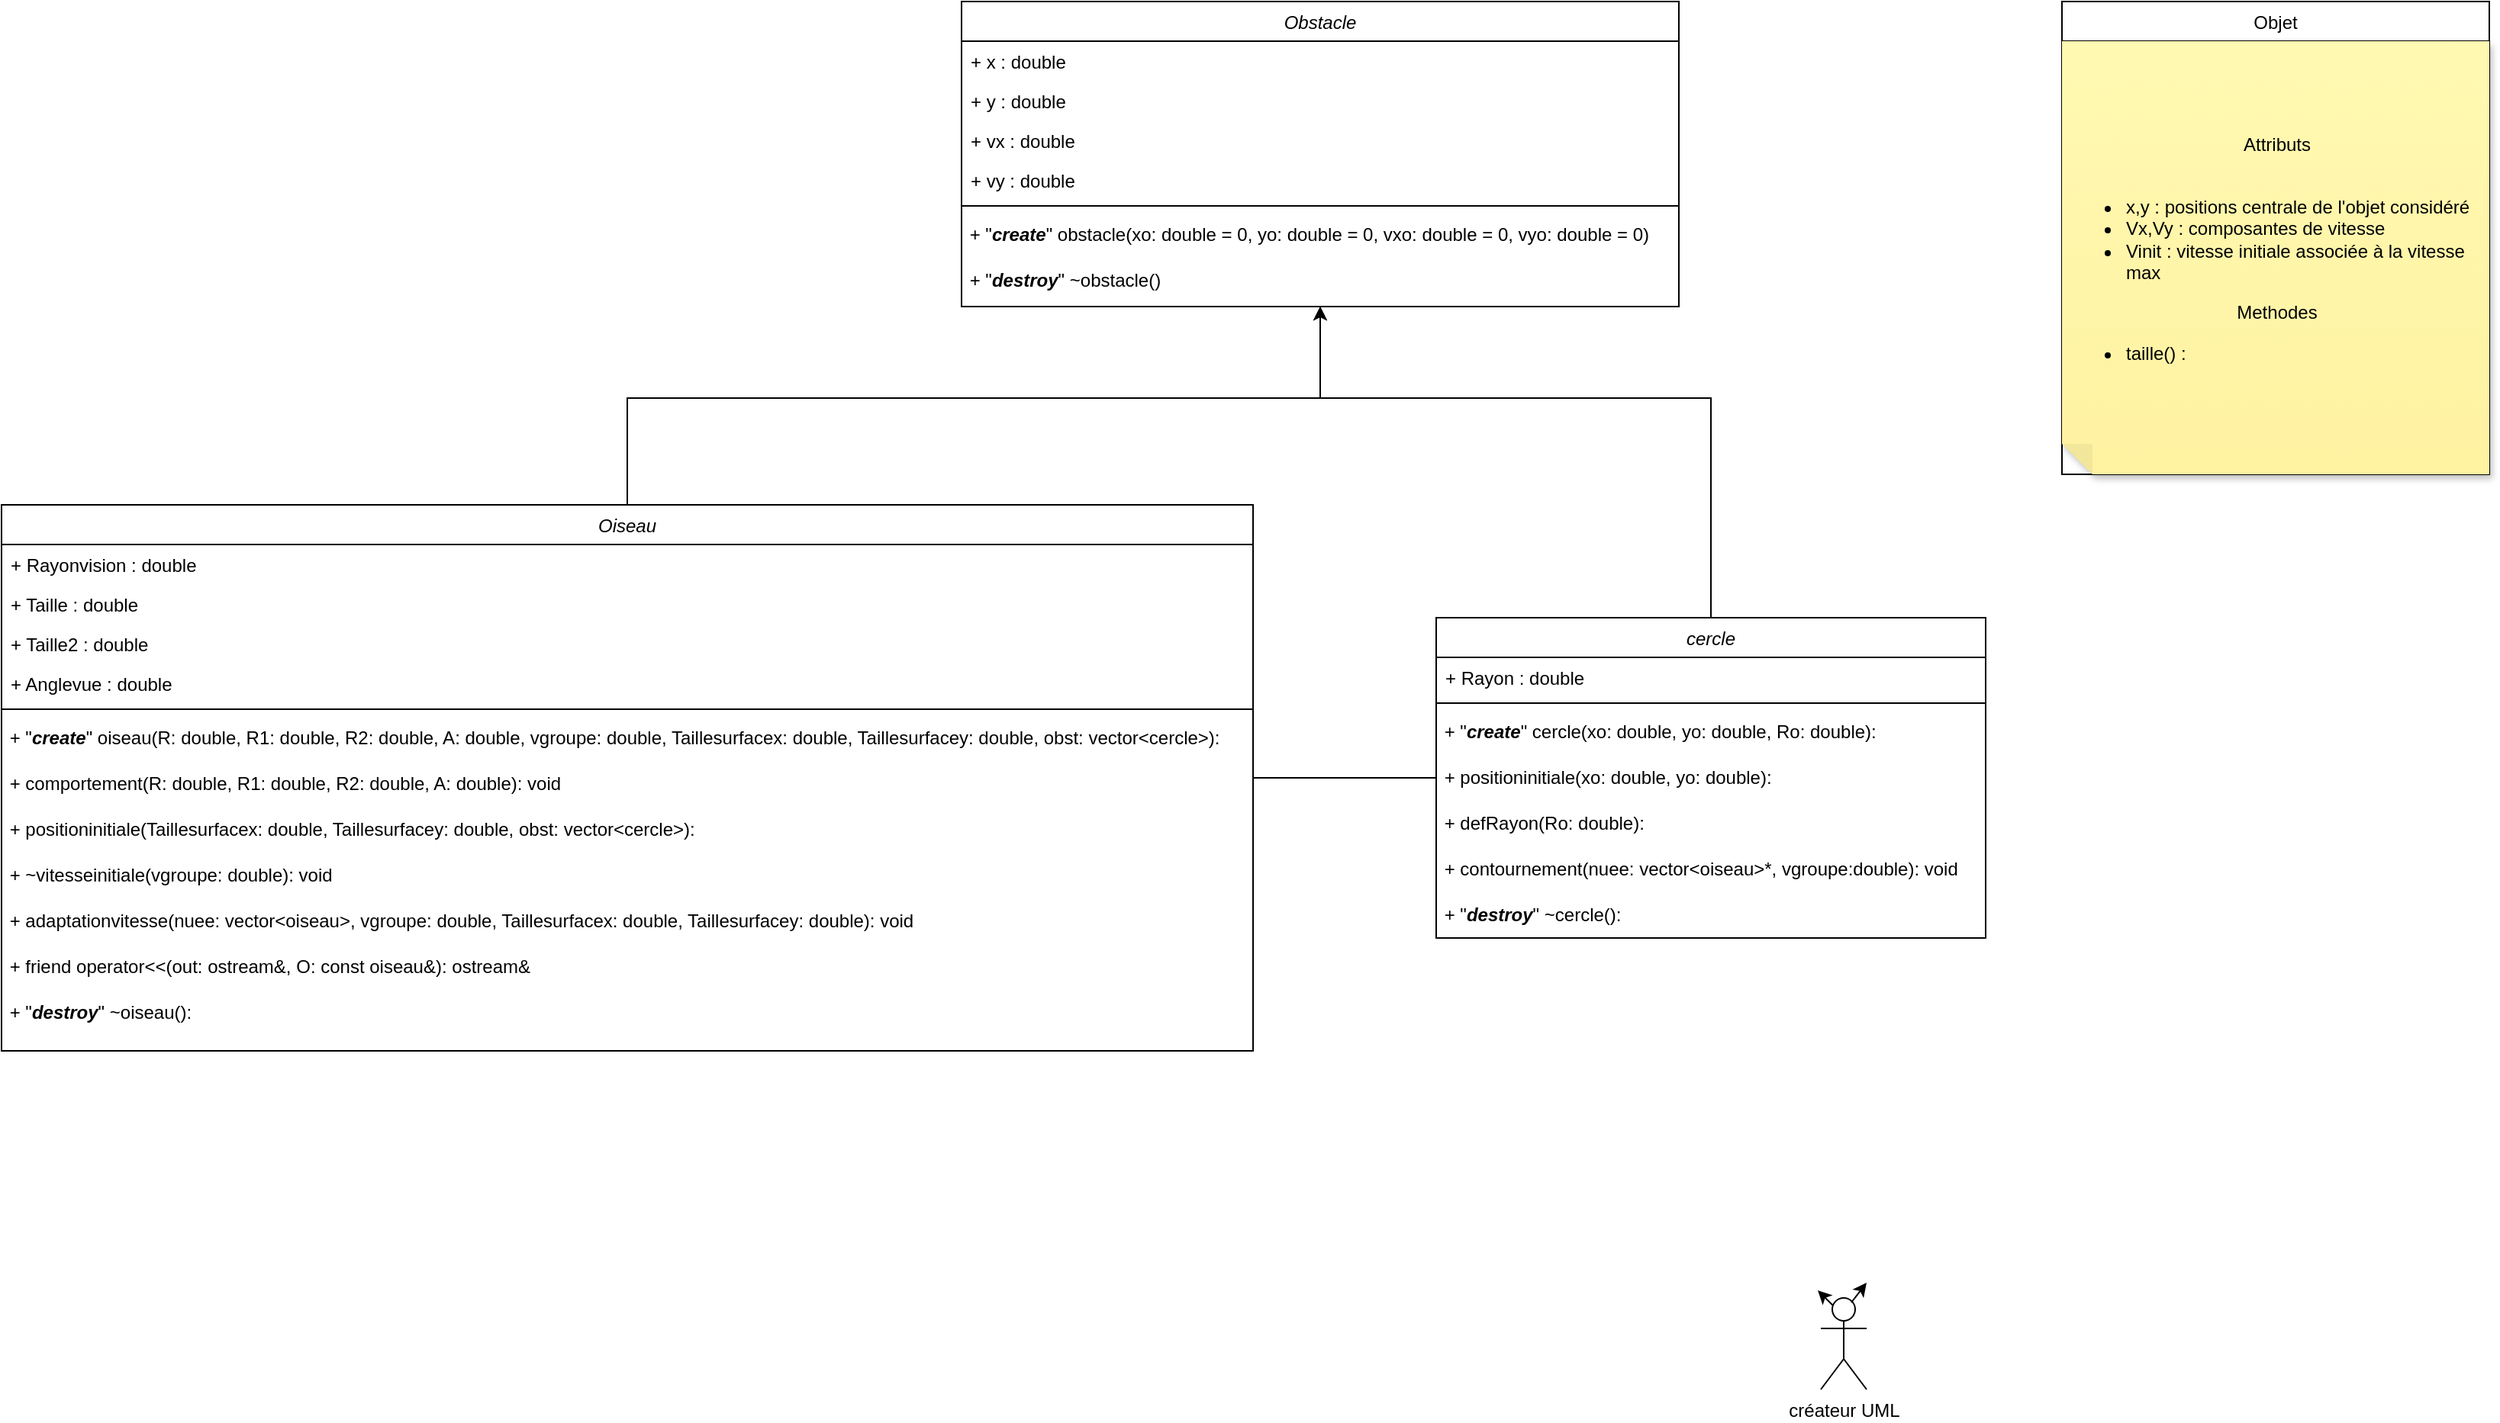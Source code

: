 <mxfile version="20.7.4" type="github">
  <diagram id="C5RBs43oDa-KdzZeNtuy" name="Page-1">
    <mxGraphModel dx="1963" dy="921" grid="1" gridSize="10" guides="1" tooltips="1" connect="1" arrows="1" fold="1" page="1" pageScale="1" pageWidth="827" pageHeight="1169" math="0" shadow="0">
      <root>
        <mxCell id="WIyWlLk6GJQsqaUBKTNV-0" />
        <mxCell id="WIyWlLk6GJQsqaUBKTNV-1" parent="WIyWlLk6GJQsqaUBKTNV-0" />
        <mxCell id="DR78Dc5imM91qQt1KUeZ-0" value="créateur UML" style="shape=umlActor;verticalLabelPosition=bottom;verticalAlign=top;html=1;outlineConnect=0;" parent="WIyWlLk6GJQsqaUBKTNV-1" vertex="1">
          <mxGeometry x="762" y="890" width="30" height="60" as="geometry" />
        </mxCell>
        <mxCell id="DR78Dc5imM91qQt1KUeZ-7" value="" style="endArrow=classic;html=1;rounded=0;" parent="WIyWlLk6GJQsqaUBKTNV-1" edge="1">
          <mxGeometry width="50" height="50" relative="1" as="geometry">
            <mxPoint x="782" y="893" as="sourcePoint" />
            <mxPoint x="792" y="880" as="targetPoint" />
          </mxGeometry>
        </mxCell>
        <mxCell id="DR78Dc5imM91qQt1KUeZ-8" value="" style="endArrow=classic;html=1;rounded=0;" parent="WIyWlLk6GJQsqaUBKTNV-1" edge="1">
          <mxGeometry width="50" height="50" relative="1" as="geometry">
            <mxPoint x="770" y="895" as="sourcePoint" />
            <mxPoint x="760" y="885" as="targetPoint" />
          </mxGeometry>
        </mxCell>
        <mxCell id="DR78Dc5imM91qQt1KUeZ-80" value="Objet" style="swimlane;fontStyle=0;childLayout=stackLayout;horizontal=1;startSize=26;fillColor=none;horizontalStack=0;resizeParent=1;resizeParentMax=0;resizeLast=0;collapsible=1;marginBottom=0;" parent="WIyWlLk6GJQsqaUBKTNV-1" vertex="1">
          <mxGeometry x="920" y="40" width="280" height="310" as="geometry" />
        </mxCell>
        <mxCell id="DR78Dc5imM91qQt1KUeZ-84" value="&lt;div align=&quot;center&quot;&gt;Attributs&lt;br&gt;&lt;/div&gt;&lt;br&gt;&lt;ul&gt;&lt;li&gt;&lt;div align=&quot;left&quot;&gt;x,y : positions centrale de l&#39;objet considéré&lt;/div&gt;&lt;/li&gt;&lt;li&gt;Vx,Vy : composantes de vitesse&lt;/li&gt;&lt;li&gt;Vinit : vitesse initiale associée à la vitesse max&lt;/li&gt;&lt;/ul&gt;&lt;div align=&quot;center&quot;&gt;Methodes&lt;br&gt;&lt;/div&gt;&lt;div&gt;&lt;ul&gt;&lt;li&gt;taille() : &lt;br&gt;&lt;/li&gt;&lt;/ul&gt;&lt;/div&gt;" style="shape=note;whiteSpace=wrap;html=1;backgroundOutline=1;fontColor=#000000;darkOpacity=0.05;fillColor=#FFF9B2;strokeColor=none;fillStyle=solid;direction=west;gradientDirection=north;gradientColor=#FFF2A1;shadow=1;size=20;pointerEvents=1;align=left;" parent="DR78Dc5imM91qQt1KUeZ-80" vertex="1">
          <mxGeometry y="26" width="280" height="284" as="geometry" />
        </mxCell>
        <mxCell id="DR78Dc5imM91qQt1KUeZ-85" value="Obstacle&#xa;" style="swimlane;fontStyle=2;align=center;verticalAlign=top;childLayout=stackLayout;horizontal=1;startSize=26;horizontalStack=0;resizeParent=1;resizeLast=0;collapsible=1;marginBottom=0;rounded=0;shadow=0;strokeWidth=1;" parent="WIyWlLk6GJQsqaUBKTNV-1" vertex="1">
          <mxGeometry x="199" y="40" width="470" height="200" as="geometry">
            <mxRectangle x="220" y="120" width="160" height="26" as="alternateBounds" />
          </mxGeometry>
        </mxCell>
        <mxCell id="DR78Dc5imM91qQt1KUeZ-86" value="+ x : double" style="text;align=left;verticalAlign=top;spacingLeft=4;spacingRight=4;overflow=hidden;rotatable=0;points=[[0,0.5],[1,0.5]];portConstraint=eastwest;" parent="DR78Dc5imM91qQt1KUeZ-85" vertex="1">
          <mxGeometry y="26" width="470" height="26" as="geometry" />
        </mxCell>
        <mxCell id="DR78Dc5imM91qQt1KUeZ-87" value="+ y : double" style="text;align=left;verticalAlign=top;spacingLeft=4;spacingRight=4;overflow=hidden;rotatable=0;points=[[0,0.5],[1,0.5]];portConstraint=eastwest;rounded=0;shadow=0;html=0;" parent="DR78Dc5imM91qQt1KUeZ-85" vertex="1">
          <mxGeometry y="52" width="470" height="26" as="geometry" />
        </mxCell>
        <mxCell id="DR78Dc5imM91qQt1KUeZ-88" value="+ vx : double" style="text;align=left;verticalAlign=top;spacingLeft=4;spacingRight=4;overflow=hidden;rotatable=0;points=[[0,0.5],[1,0.5]];portConstraint=eastwest;rounded=0;shadow=0;html=0;" parent="DR78Dc5imM91qQt1KUeZ-85" vertex="1">
          <mxGeometry y="78" width="470" height="26" as="geometry" />
        </mxCell>
        <mxCell id="DR78Dc5imM91qQt1KUeZ-89" value="+ vy : double" style="text;align=left;verticalAlign=top;spacingLeft=4;spacingRight=4;overflow=hidden;rotatable=0;points=[[0,0.5],[1,0.5]];portConstraint=eastwest;rounded=0;shadow=0;html=0;" parent="DR78Dc5imM91qQt1KUeZ-85" vertex="1">
          <mxGeometry y="104" width="470" height="26" as="geometry" />
        </mxCell>
        <mxCell id="DR78Dc5imM91qQt1KUeZ-91" value="" style="line;html=1;strokeWidth=1;align=left;verticalAlign=middle;spacingTop=-1;spacingLeft=3;spacingRight=3;rotatable=0;labelPosition=right;points=[];portConstraint=eastwest;" parent="DR78Dc5imM91qQt1KUeZ-85" vertex="1">
          <mxGeometry y="130" width="470" height="8" as="geometry" />
        </mxCell>
        <mxCell id="DR78Dc5imM91qQt1KUeZ-92" value="&lt;div&gt;&amp;nbsp;+ &quot;&lt;b&gt;&lt;i&gt;create&lt;/i&gt;&lt;/b&gt;&quot; obstacle(xo: double = 0, yo: double = 0, vxo: double = 0, vyo: double = 0)&lt;/div&gt;" style="text;html=1;align=left;verticalAlign=middle;resizable=0;points=[];autosize=1;strokeColor=none;fillColor=none;" parent="DR78Dc5imM91qQt1KUeZ-85" vertex="1">
          <mxGeometry y="138" width="470" height="30" as="geometry" />
        </mxCell>
        <mxCell id="vbQZEi8SgW1_n33Xd7KA-1" value="&lt;div&gt;&amp;nbsp;+ &quot;&lt;b&gt;&lt;i&gt;destroy&lt;/i&gt;&lt;/b&gt;&quot; ~obstacle()&lt;/div&gt;" style="text;html=1;align=left;verticalAlign=middle;resizable=0;points=[];autosize=1;strokeColor=none;fillColor=none;" vertex="1" parent="DR78Dc5imM91qQt1KUeZ-85">
          <mxGeometry y="168" width="470" height="30" as="geometry" />
        </mxCell>
        <mxCell id="vbQZEi8SgW1_n33Xd7KA-36" style="edgeStyle=orthogonalEdgeStyle;rounded=0;orthogonalLoop=1;jettySize=auto;html=1;exitX=0.5;exitY=0;exitDx=0;exitDy=0;entryX=0.5;entryY=1;entryDx=0;entryDy=0;" edge="1" parent="WIyWlLk6GJQsqaUBKTNV-1" source="vbQZEi8SgW1_n33Xd7KA-3" target="DR78Dc5imM91qQt1KUeZ-85">
          <mxGeometry relative="1" as="geometry">
            <Array as="points">
              <mxPoint x="-15" y="300" />
              <mxPoint x="414" y="300" />
            </Array>
          </mxGeometry>
        </mxCell>
        <mxCell id="vbQZEi8SgW1_n33Xd7KA-3" value="Oiseau" style="swimlane;fontStyle=2;align=center;verticalAlign=top;childLayout=stackLayout;horizontal=1;startSize=26;horizontalStack=0;resizeParent=1;resizeLast=0;collapsible=1;marginBottom=0;rounded=0;shadow=0;strokeWidth=1;" vertex="1" parent="WIyWlLk6GJQsqaUBKTNV-1">
          <mxGeometry x="-430" y="370" width="820" height="358" as="geometry">
            <mxRectangle x="220" y="120" width="160" height="26" as="alternateBounds" />
          </mxGeometry>
        </mxCell>
        <mxCell id="vbQZEi8SgW1_n33Xd7KA-4" value="+ Rayonvision : double" style="text;align=left;verticalAlign=top;spacingLeft=4;spacingRight=4;overflow=hidden;rotatable=0;points=[[0,0.5],[1,0.5]];portConstraint=eastwest;" vertex="1" parent="vbQZEi8SgW1_n33Xd7KA-3">
          <mxGeometry y="26" width="820" height="26" as="geometry" />
        </mxCell>
        <mxCell id="vbQZEi8SgW1_n33Xd7KA-5" value="+ Taille : double" style="text;align=left;verticalAlign=top;spacingLeft=4;spacingRight=4;overflow=hidden;rotatable=0;points=[[0,0.5],[1,0.5]];portConstraint=eastwest;rounded=0;shadow=0;html=0;" vertex="1" parent="vbQZEi8SgW1_n33Xd7KA-3">
          <mxGeometry y="52" width="820" height="26" as="geometry" />
        </mxCell>
        <mxCell id="vbQZEi8SgW1_n33Xd7KA-6" value="+ Taille2 : double" style="text;align=left;verticalAlign=top;spacingLeft=4;spacingRight=4;overflow=hidden;rotatable=0;points=[[0,0.5],[1,0.5]];portConstraint=eastwest;rounded=0;shadow=0;html=0;" vertex="1" parent="vbQZEi8SgW1_n33Xd7KA-3">
          <mxGeometry y="78" width="820" height="26" as="geometry" />
        </mxCell>
        <mxCell id="vbQZEi8SgW1_n33Xd7KA-7" value="+ Anglevue : double" style="text;align=left;verticalAlign=top;spacingLeft=4;spacingRight=4;overflow=hidden;rotatable=0;points=[[0,0.5],[1,0.5]];portConstraint=eastwest;rounded=0;shadow=0;html=0;" vertex="1" parent="vbQZEi8SgW1_n33Xd7KA-3">
          <mxGeometry y="104" width="820" height="26" as="geometry" />
        </mxCell>
        <mxCell id="vbQZEi8SgW1_n33Xd7KA-8" value="" style="line;html=1;strokeWidth=1;align=left;verticalAlign=middle;spacingTop=-1;spacingLeft=3;spacingRight=3;rotatable=0;labelPosition=right;points=[];portConstraint=eastwest;" vertex="1" parent="vbQZEi8SgW1_n33Xd7KA-3">
          <mxGeometry y="130" width="820" height="8" as="geometry" />
        </mxCell>
        <mxCell id="vbQZEi8SgW1_n33Xd7KA-9" value="&lt;div&gt;&amp;nbsp;+ &quot;&lt;b&gt;&lt;i&gt;create&lt;/i&gt;&lt;/b&gt;&quot; oiseau(R: double, R1: double, R2: double, A: double, vgroupe: double, Taillesurfacex: double, Taillesurfacey: double, obst: vector&amp;lt;cercle&amp;gt;):&lt;/div&gt;" style="text;html=1;align=left;verticalAlign=middle;resizable=0;points=[];autosize=1;strokeColor=none;fillColor=none;" vertex="1" parent="vbQZEi8SgW1_n33Xd7KA-3">
          <mxGeometry y="138" width="820" height="30" as="geometry" />
        </mxCell>
        <mxCell id="vbQZEi8SgW1_n33Xd7KA-16" value="&lt;div&gt;&amp;nbsp;+ comportement(R: double, R1: double, R2: double, A: double): void&lt;/div&gt;" style="text;html=1;align=left;verticalAlign=middle;resizable=0;points=[];autosize=1;strokeColor=none;fillColor=none;" vertex="1" parent="vbQZEi8SgW1_n33Xd7KA-3">
          <mxGeometry y="168" width="820" height="30" as="geometry" />
        </mxCell>
        <mxCell id="vbQZEi8SgW1_n33Xd7KA-17" value="&lt;div&gt;&amp;nbsp;+ positioninitiale(Taillesurfacex: double, Taillesurfacey: double, obst: vector&amp;lt;cercle&amp;gt;):&lt;/div&gt;" style="text;html=1;align=left;verticalAlign=middle;resizable=0;points=[];autosize=1;strokeColor=none;fillColor=none;" vertex="1" parent="vbQZEi8SgW1_n33Xd7KA-3">
          <mxGeometry y="198" width="820" height="30" as="geometry" />
        </mxCell>
        <mxCell id="vbQZEi8SgW1_n33Xd7KA-12" value="&lt;div&gt;&amp;nbsp;+ ~vitesseinitiale(vgroupe: double): void&lt;/div&gt;" style="text;html=1;align=left;verticalAlign=middle;resizable=0;points=[];autosize=1;strokeColor=none;fillColor=none;" vertex="1" parent="vbQZEi8SgW1_n33Xd7KA-3">
          <mxGeometry y="228" width="820" height="30" as="geometry" />
        </mxCell>
        <mxCell id="vbQZEi8SgW1_n33Xd7KA-13" value="&lt;div&gt;&amp;nbsp;+ adaptationvitesse(nuee: vector&amp;lt;oiseau&amp;gt;, vgroupe: double, Taillesurfacex: double, Taillesurfacey: double): void&lt;/div&gt;" style="text;html=1;align=left;verticalAlign=middle;resizable=0;points=[];autosize=1;strokeColor=none;fillColor=none;" vertex="1" parent="vbQZEi8SgW1_n33Xd7KA-3">
          <mxGeometry y="258" width="820" height="30" as="geometry" />
        </mxCell>
        <mxCell id="vbQZEi8SgW1_n33Xd7KA-14" value="&lt;div&gt;&amp;nbsp;+ friend operator&amp;lt;&amp;lt;(out: ostream&amp;amp;, O: const oiseau&amp;amp;): ostream&amp;amp;&lt;br&gt;&lt;/div&gt;" style="text;html=1;align=left;verticalAlign=middle;resizable=0;points=[];autosize=1;strokeColor=none;fillColor=none;" vertex="1" parent="vbQZEi8SgW1_n33Xd7KA-3">
          <mxGeometry y="288" width="820" height="30" as="geometry" />
        </mxCell>
        <mxCell id="vbQZEi8SgW1_n33Xd7KA-10" value="&lt;div&gt;&amp;nbsp;+ &quot;&lt;b&gt;&lt;i&gt;destroy&lt;/i&gt;&lt;/b&gt;&quot; ~oiseau():&lt;/div&gt;" style="text;html=1;align=left;verticalAlign=middle;resizable=0;points=[];autosize=1;strokeColor=none;fillColor=none;" vertex="1" parent="vbQZEi8SgW1_n33Xd7KA-3">
          <mxGeometry y="318" width="820" height="30" as="geometry" />
        </mxCell>
        <mxCell id="vbQZEi8SgW1_n33Xd7KA-38" style="edgeStyle=orthogonalEdgeStyle;rounded=0;orthogonalLoop=1;jettySize=auto;html=1;exitX=0.5;exitY=0;exitDx=0;exitDy=0;entryX=0.5;entryY=1;entryDx=0;entryDy=0;" edge="1" parent="WIyWlLk6GJQsqaUBKTNV-1" source="vbQZEi8SgW1_n33Xd7KA-20" target="DR78Dc5imM91qQt1KUeZ-85">
          <mxGeometry relative="1" as="geometry">
            <Array as="points">
              <mxPoint x="690" y="300" />
              <mxPoint x="434" y="300" />
            </Array>
          </mxGeometry>
        </mxCell>
        <mxCell id="vbQZEi8SgW1_n33Xd7KA-20" value="cercle" style="swimlane;fontStyle=2;align=center;verticalAlign=top;childLayout=stackLayout;horizontal=1;startSize=26;horizontalStack=0;resizeParent=1;resizeLast=0;collapsible=1;marginBottom=0;rounded=0;shadow=0;strokeWidth=1;" vertex="1" parent="WIyWlLk6GJQsqaUBKTNV-1">
          <mxGeometry x="510" y="444" width="360" height="210" as="geometry">
            <mxRectangle x="220" y="120" width="160" height="26" as="alternateBounds" />
          </mxGeometry>
        </mxCell>
        <mxCell id="vbQZEi8SgW1_n33Xd7KA-21" value="+ Rayon : double" style="text;align=left;verticalAlign=top;spacingLeft=4;spacingRight=4;overflow=hidden;rotatable=0;points=[[0,0.5],[1,0.5]];portConstraint=eastwest;" vertex="1" parent="vbQZEi8SgW1_n33Xd7KA-20">
          <mxGeometry y="26" width="360" height="26" as="geometry" />
        </mxCell>
        <mxCell id="vbQZEi8SgW1_n33Xd7KA-25" value="" style="line;html=1;strokeWidth=1;align=left;verticalAlign=middle;spacingTop=-1;spacingLeft=3;spacingRight=3;rotatable=0;labelPosition=right;points=[];portConstraint=eastwest;" vertex="1" parent="vbQZEi8SgW1_n33Xd7KA-20">
          <mxGeometry y="52" width="360" height="8" as="geometry" />
        </mxCell>
        <mxCell id="vbQZEi8SgW1_n33Xd7KA-26" value="&lt;div&gt;&amp;nbsp;+ &quot;&lt;b&gt;&lt;i&gt;create&lt;/i&gt;&lt;/b&gt;&quot; cercle(xo: double, yo: double, Ro: double):&lt;/div&gt;" style="text;html=1;align=left;verticalAlign=middle;resizable=0;points=[];autosize=1;strokeColor=none;fillColor=none;" vertex="1" parent="vbQZEi8SgW1_n33Xd7KA-20">
          <mxGeometry y="60" width="360" height="30" as="geometry" />
        </mxCell>
        <mxCell id="vbQZEi8SgW1_n33Xd7KA-28" value="&lt;div&gt;&amp;nbsp;+ positioninitiale(xo: double, yo: double):&lt;/div&gt;" style="text;html=1;align=left;verticalAlign=middle;resizable=0;points=[];autosize=1;strokeColor=none;fillColor=none;" vertex="1" parent="vbQZEi8SgW1_n33Xd7KA-20">
          <mxGeometry y="90" width="360" height="30" as="geometry" />
        </mxCell>
        <mxCell id="vbQZEi8SgW1_n33Xd7KA-29" value="&lt;div&gt;&amp;nbsp;+ defRayon(Ro: double):&lt;/div&gt;" style="text;html=1;align=left;verticalAlign=middle;resizable=0;points=[];autosize=1;strokeColor=none;fillColor=none;" vertex="1" parent="vbQZEi8SgW1_n33Xd7KA-20">
          <mxGeometry y="120" width="360" height="30" as="geometry" />
        </mxCell>
        <mxCell id="vbQZEi8SgW1_n33Xd7KA-30" value="&lt;div&gt;&amp;nbsp;+ contournement(nuee: vector&amp;lt;oiseau&amp;gt;*, vgroupe:double): void&lt;/div&gt;" style="text;html=1;align=left;verticalAlign=middle;resizable=0;points=[];autosize=1;strokeColor=none;fillColor=none;" vertex="1" parent="vbQZEi8SgW1_n33Xd7KA-20">
          <mxGeometry y="150" width="360" height="30" as="geometry" />
        </mxCell>
        <mxCell id="vbQZEi8SgW1_n33Xd7KA-27" value="&lt;div&gt;&amp;nbsp;+ &quot;&lt;b&gt;&lt;i&gt;destroy&lt;/i&gt;&lt;/b&gt;&quot; ~cercle():&lt;/div&gt;" style="text;html=1;align=left;verticalAlign=middle;resizable=0;points=[];autosize=1;strokeColor=none;fillColor=none;" vertex="1" parent="vbQZEi8SgW1_n33Xd7KA-20">
          <mxGeometry y="180" width="360" height="30" as="geometry" />
        </mxCell>
        <mxCell id="vbQZEi8SgW1_n33Xd7KA-35" value="" style="endArrow=none;html=1;rounded=0;" edge="1" parent="WIyWlLk6GJQsqaUBKTNV-1" source="vbQZEi8SgW1_n33Xd7KA-3" target="vbQZEi8SgW1_n33Xd7KA-20">
          <mxGeometry width="50" height="50" relative="1" as="geometry">
            <mxPoint x="390" y="340" as="sourcePoint" />
            <mxPoint x="470" y="340" as="targetPoint" />
          </mxGeometry>
        </mxCell>
      </root>
    </mxGraphModel>
  </diagram>
</mxfile>
